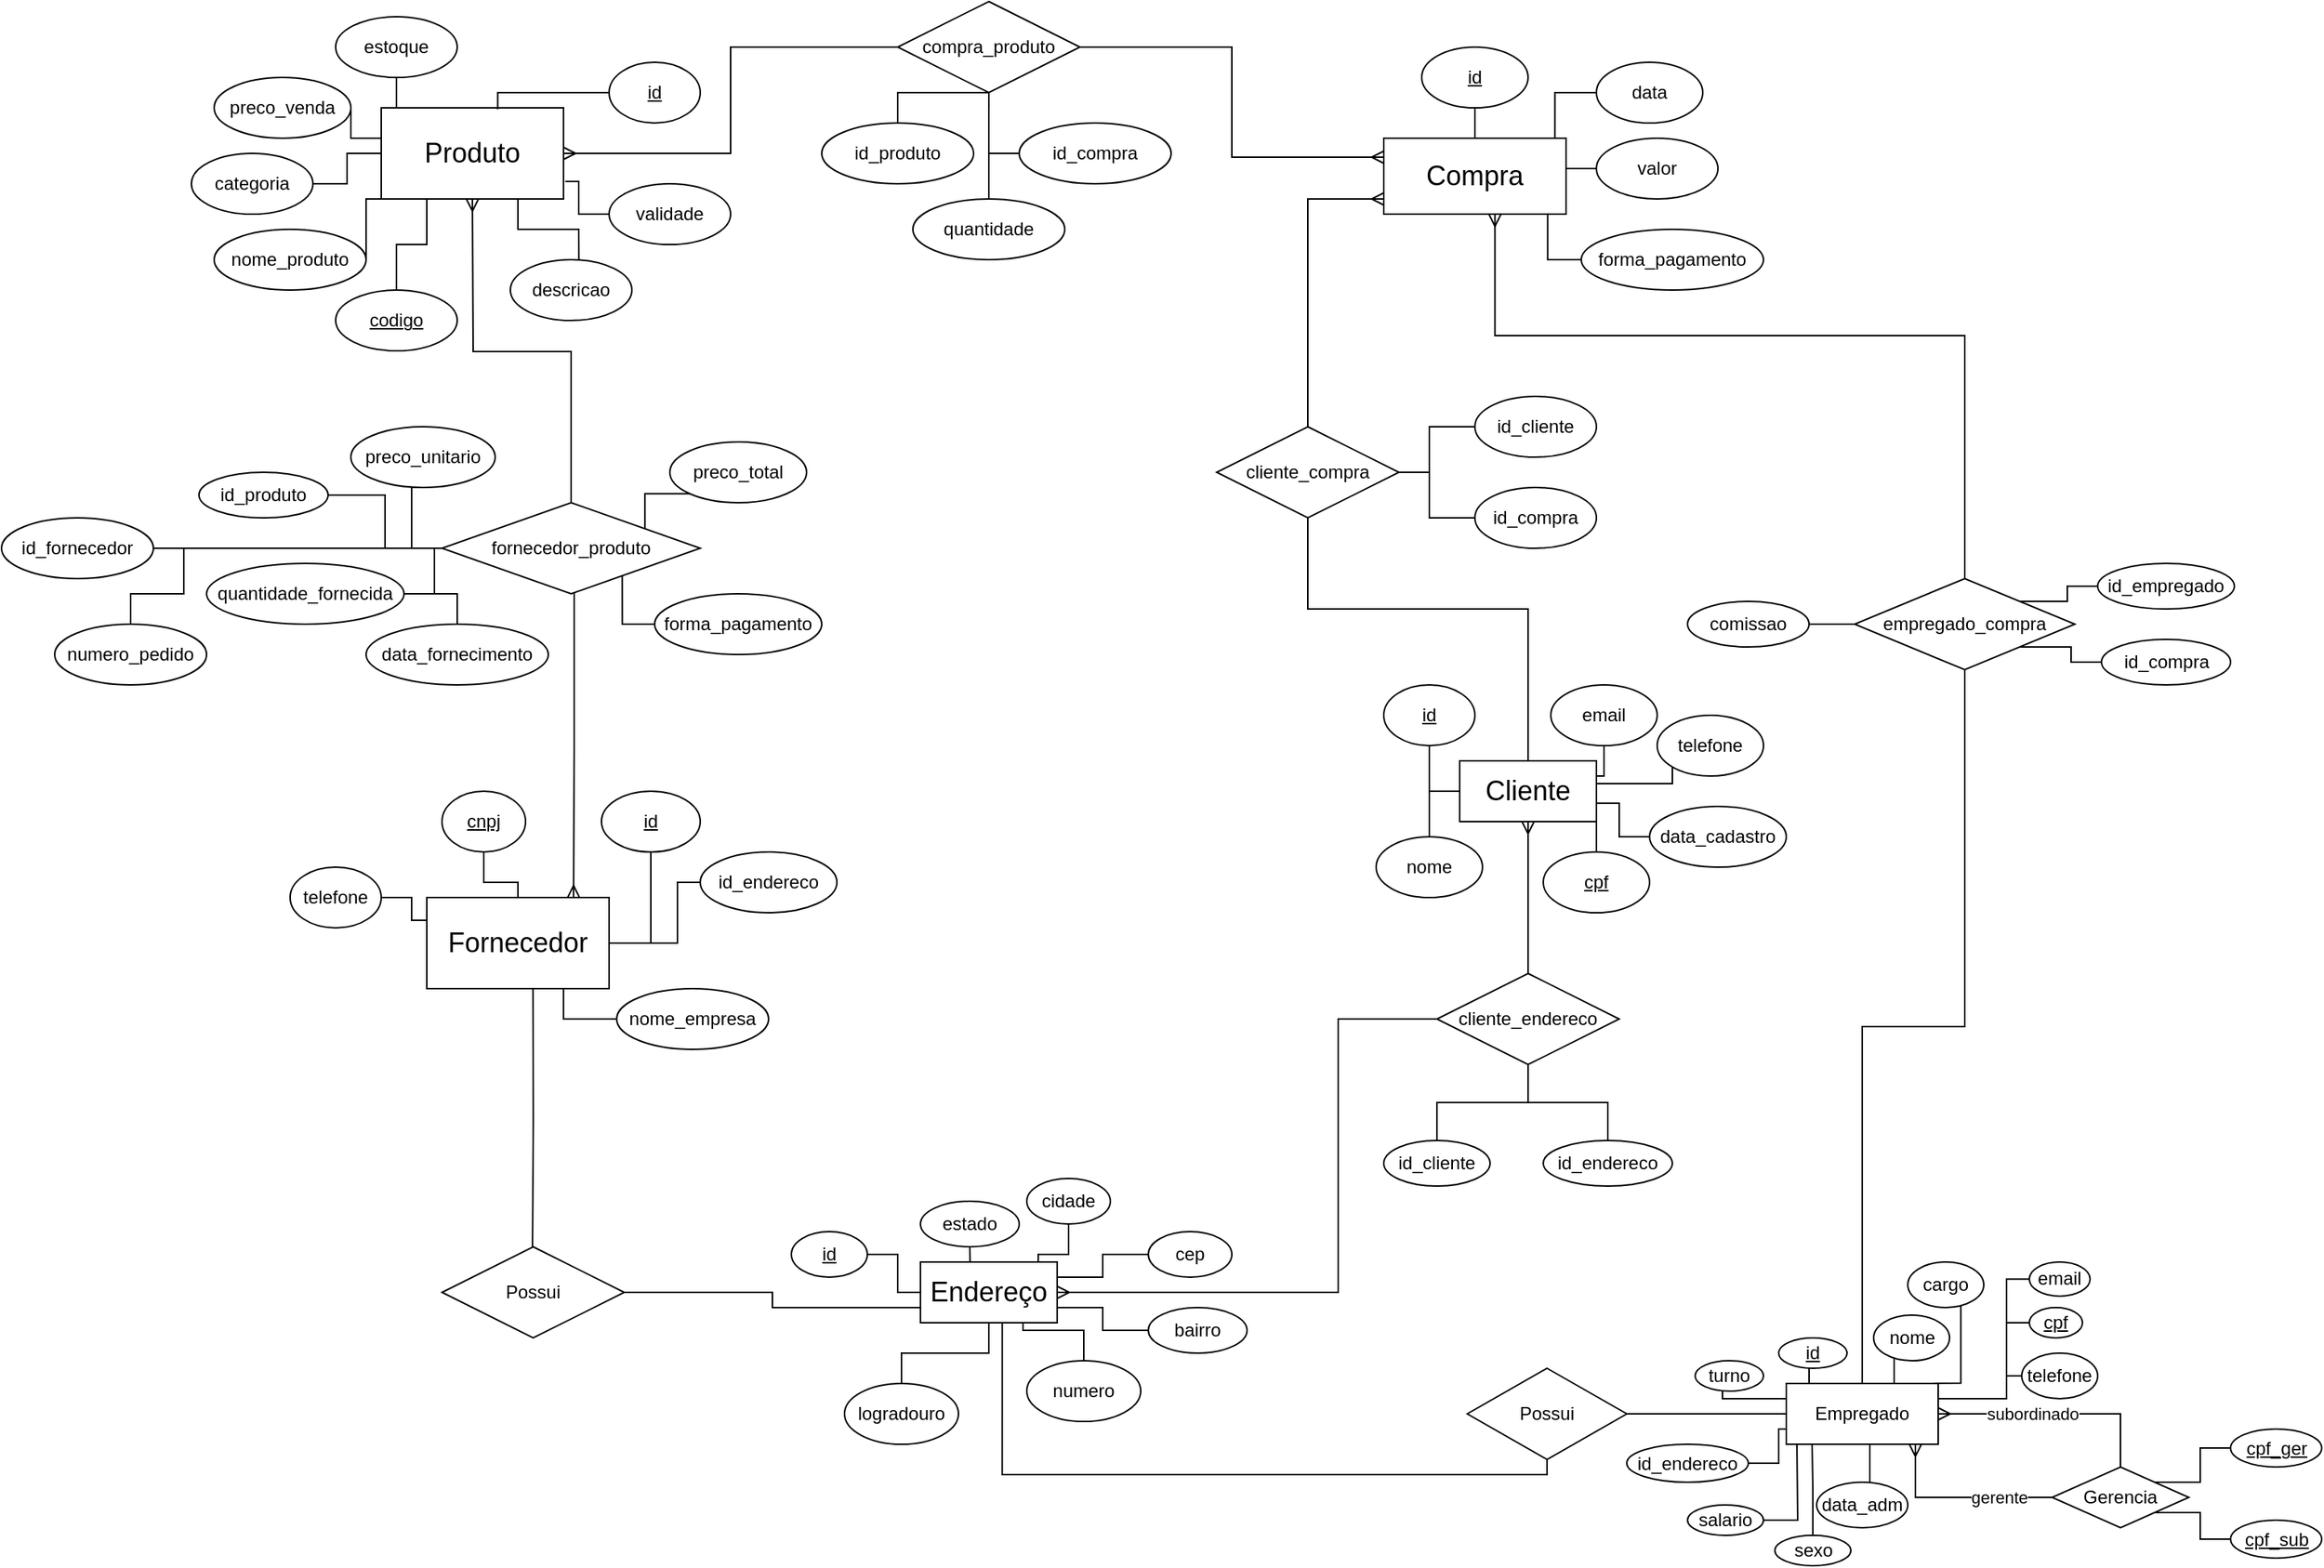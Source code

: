 <mxfile version="21.7.5" type="device">
  <diagram id="R2lEEEUBdFMjLlhIrx00" name="Page-1">
    <mxGraphModel dx="2609" dy="2523" grid="1" gridSize="10" guides="1" tooltips="1" connect="1" arrows="1" fold="1" page="1" pageScale="1" pageWidth="1100" pageHeight="1700" background="none" math="0" shadow="0" extFonts="Permanent Marker^https://fonts.googleapis.com/css?family=Permanent+Marker">
      <root>
        <mxCell id="0" />
        <mxCell id="1" parent="0" />
        <mxCell id="u0Waulj6cbrL7kYw__7z-2" value="&lt;font style=&quot;font-size: 18px;&quot;&gt;Produto&lt;/font&gt;" style="rounded=0;whiteSpace=wrap;html=1;" parent="1" vertex="1">
          <mxGeometry x="-450" y="-1000" width="120" height="60" as="geometry" />
        </mxCell>
        <mxCell id="M-Kk_DBBXMK0dHsBA82f-29" style="edgeStyle=orthogonalEdgeStyle;rounded=0;orthogonalLoop=1;jettySize=auto;html=1;entryX=0.083;entryY=1;entryDx=0;entryDy=0;entryPerimeter=0;endArrow=none;endFill=0;" parent="1" source="u0Waulj6cbrL7kYw__7z-3" target="u0Waulj6cbrL7kYw__7z-2" edge="1">
          <mxGeometry relative="1" as="geometry">
            <Array as="points">
              <mxPoint x="-460" y="-940" />
            </Array>
          </mxGeometry>
        </mxCell>
        <mxCell id="u0Waulj6cbrL7kYw__7z-3" value="&lt;span style=&quot;font-weight: normal;&quot;&gt;nome_produto&lt;/span&gt;" style="ellipse;whiteSpace=wrap;html=1;fontStyle=1" parent="1" vertex="1">
          <mxGeometry x="-560" y="-920" width="100" height="40" as="geometry" />
        </mxCell>
        <mxCell id="M-Kk_DBBXMK0dHsBA82f-142" style="edgeStyle=orthogonalEdgeStyle;rounded=0;orthogonalLoop=1;jettySize=auto;html=1;entryX=0.25;entryY=1;entryDx=0;entryDy=0;endArrow=none;endFill=0;" parent="1" source="u0Waulj6cbrL7kYw__7z-4" target="u0Waulj6cbrL7kYw__7z-2" edge="1">
          <mxGeometry relative="1" as="geometry" />
        </mxCell>
        <mxCell id="u0Waulj6cbrL7kYw__7z-4" value="&lt;u&gt;codigo&lt;/u&gt;" style="ellipse;whiteSpace=wrap;html=1;" parent="1" vertex="1">
          <mxGeometry x="-480" y="-880" width="80" height="40" as="geometry" />
        </mxCell>
        <mxCell id="u0Waulj6cbrL7kYw__7z-5" value="descricao" style="ellipse;whiteSpace=wrap;html=1;" parent="1" vertex="1">
          <mxGeometry x="-365" y="-900" width="80" height="40" as="geometry" />
        </mxCell>
        <mxCell id="M-Kk_DBBXMK0dHsBA82f-87" value="" style="edgeStyle=orthogonalEdgeStyle;rounded=0;orthogonalLoop=1;jettySize=auto;html=1;endArrow=none;endFill=0;" parent="1" source="u0Waulj6cbrL7kYw__7z-6" target="u0Waulj6cbrL7kYw__7z-2" edge="1">
          <mxGeometry relative="1" as="geometry" />
        </mxCell>
        <mxCell id="u0Waulj6cbrL7kYw__7z-6" value="&lt;span style=&quot;font-weight: normal;&quot;&gt;categoria&lt;/span&gt;" style="ellipse;whiteSpace=wrap;html=1;fontStyle=1" parent="1" vertex="1">
          <mxGeometry x="-575" y="-970" width="80" height="40" as="geometry" />
        </mxCell>
        <mxCell id="u0Waulj6cbrL7kYw__7z-7" value="&lt;span style=&quot;font-weight: normal;&quot;&gt;preco_venda&lt;/span&gt;" style="ellipse;whiteSpace=wrap;html=1;fontStyle=1" parent="1" vertex="1">
          <mxGeometry x="-560" y="-1020" width="90" height="40" as="geometry" />
        </mxCell>
        <mxCell id="M-Kk_DBBXMK0dHsBA82f-26" style="edgeStyle=orthogonalEdgeStyle;rounded=0;orthogonalLoop=1;jettySize=auto;html=1;entryX=0.25;entryY=0;entryDx=0;entryDy=0;endArrow=none;endFill=0;" parent="1" source="u0Waulj6cbrL7kYw__7z-8" target="u0Waulj6cbrL7kYw__7z-2" edge="1">
          <mxGeometry relative="1" as="geometry" />
        </mxCell>
        <mxCell id="u0Waulj6cbrL7kYw__7z-8" value="&lt;span style=&quot;font-weight: normal;&quot;&gt;estoque&lt;/span&gt;" style="ellipse;whiteSpace=wrap;html=1;fontStyle=1" parent="1" vertex="1">
          <mxGeometry x="-480" y="-1060" width="80" height="40" as="geometry" />
        </mxCell>
        <mxCell id="u0Waulj6cbrL7kYw__7z-9" value="" style="endArrow=none;html=1;rounded=0;entryX=0.75;entryY=1;entryDx=0;entryDy=0;exitX=0.564;exitY=0.001;exitDx=0;exitDy=0;exitPerimeter=0;" parent="1" target="u0Waulj6cbrL7kYw__7z-2" edge="1" source="u0Waulj6cbrL7kYw__7z-5">
          <mxGeometry width="50" height="50" relative="1" as="geometry">
            <mxPoint x="-320" y="-910" as="sourcePoint" />
            <mxPoint x="-270" y="-960" as="targetPoint" />
            <Array as="points">
              <mxPoint x="-320" y="-920" />
              <mxPoint x="-360" y="-920" />
            </Array>
          </mxGeometry>
        </mxCell>
        <mxCell id="u0Waulj6cbrL7kYw__7z-13" value="" style="endArrow=none;html=1;rounded=0;exitX=1;exitY=0.5;exitDx=0;exitDy=0;" parent="1" source="u0Waulj6cbrL7kYw__7z-7" edge="1">
          <mxGeometry width="50" height="50" relative="1" as="geometry">
            <mxPoint x="-460" y="-960" as="sourcePoint" />
            <mxPoint x="-450" y="-980" as="targetPoint" />
            <Array as="points">
              <mxPoint x="-470" y="-980" />
            </Array>
          </mxGeometry>
        </mxCell>
        <mxCell id="u0Waulj6cbrL7kYw__7z-16" value="&lt;font style=&quot;font-size: 18px;&quot;&gt;Cliente&lt;br&gt;&lt;/font&gt;" style="rounded=0;whiteSpace=wrap;html=1;" parent="1" vertex="1">
          <mxGeometry x="260" y="-570" width="90" height="40" as="geometry" />
        </mxCell>
        <mxCell id="qwGrxkF3Ybjj59Ug6xA2-4" style="edgeStyle=orthogonalEdgeStyle;rounded=0;orthogonalLoop=1;jettySize=auto;html=1;entryX=0;entryY=0.5;entryDx=0;entryDy=0;endArrow=none;endFill=0;" parent="1" source="u0Waulj6cbrL7kYw__7z-17" target="u0Waulj6cbrL7kYw__7z-16" edge="1">
          <mxGeometry relative="1" as="geometry" />
        </mxCell>
        <mxCell id="u0Waulj6cbrL7kYw__7z-17" value="&lt;span style=&quot;font-weight: normal;&quot;&gt;nome&lt;/span&gt;" style="ellipse;whiteSpace=wrap;html=1;fontStyle=1" parent="1" vertex="1">
          <mxGeometry x="205" y="-520" width="70" height="40" as="geometry" />
        </mxCell>
        <mxCell id="M-Kk_DBBXMK0dHsBA82f-85" style="edgeStyle=orthogonalEdgeStyle;rounded=0;orthogonalLoop=1;jettySize=auto;html=1;entryX=0.911;entryY=0.998;entryDx=0;entryDy=0;entryPerimeter=0;endArrow=none;endFill=0;" parent="1" source="u0Waulj6cbrL7kYw__7z-18" target="u0Waulj6cbrL7kYw__7z-16" edge="1">
          <mxGeometry relative="1" as="geometry" />
        </mxCell>
        <mxCell id="u0Waulj6cbrL7kYw__7z-18" value="&lt;u&gt;cpf&lt;/u&gt;" style="ellipse;whiteSpace=wrap;html=1;" parent="1" vertex="1">
          <mxGeometry x="315" y="-510" width="70" height="40" as="geometry" />
        </mxCell>
        <mxCell id="M-Kk_DBBXMK0dHsBA82f-94" style="edgeStyle=orthogonalEdgeStyle;rounded=0;orthogonalLoop=1;jettySize=auto;html=1;endArrow=none;endFill=0;" parent="1" source="u0Waulj6cbrL7kYw__7z-20" edge="1">
          <mxGeometry relative="1" as="geometry">
            <Array as="points">
              <mxPoint x="400" y="-555" />
              <mxPoint x="350" y="-555" />
            </Array>
            <mxPoint x="350" y="-550" as="targetPoint" />
          </mxGeometry>
        </mxCell>
        <mxCell id="u0Waulj6cbrL7kYw__7z-20" value="&lt;span style=&quot;font-weight: normal;&quot;&gt;telefone&lt;/span&gt;" style="ellipse;whiteSpace=wrap;html=1;fontStyle=1" parent="1" vertex="1">
          <mxGeometry x="390" y="-600" width="70" height="40" as="geometry" />
        </mxCell>
        <mxCell id="M-Kk_DBBXMK0dHsBA82f-93" style="edgeStyle=orthogonalEdgeStyle;rounded=0;orthogonalLoop=1;jettySize=auto;html=1;entryX=1;entryY=0.25;entryDx=0;entryDy=0;endArrow=none;endFill=0;" parent="1" source="u0Waulj6cbrL7kYw__7z-21" target="u0Waulj6cbrL7kYw__7z-16" edge="1">
          <mxGeometry relative="1" as="geometry" />
        </mxCell>
        <mxCell id="u0Waulj6cbrL7kYw__7z-21" value="&lt;span style=&quot;font-weight: normal;&quot;&gt;email&lt;/span&gt;" style="ellipse;whiteSpace=wrap;html=1;fontStyle=1" parent="1" vertex="1">
          <mxGeometry x="320" y="-620" width="70" height="40" as="geometry" />
        </mxCell>
        <mxCell id="u0Waulj6cbrL7kYw__7z-29" value="&lt;font style=&quot;font-size: 18px;&quot;&gt;Fornecedor&lt;/font&gt;" style="rounded=0;whiteSpace=wrap;html=1;" parent="1" vertex="1">
          <mxGeometry x="-420" y="-480" width="120" height="60" as="geometry" />
        </mxCell>
        <mxCell id="M-Kk_DBBXMK0dHsBA82f-38" style="edgeStyle=orthogonalEdgeStyle;rounded=0;orthogonalLoop=1;jettySize=auto;html=1;entryX=0.75;entryY=1;entryDx=0;entryDy=0;endArrow=none;endFill=0;" parent="1" source="u0Waulj6cbrL7kYw__7z-32" target="u0Waulj6cbrL7kYw__7z-29" edge="1">
          <mxGeometry relative="1" as="geometry" />
        </mxCell>
        <mxCell id="u0Waulj6cbrL7kYw__7z-32" value="nome_empresa" style="ellipse;whiteSpace=wrap;html=1;" parent="1" vertex="1">
          <mxGeometry x="-295" y="-420" width="100" height="40" as="geometry" />
        </mxCell>
        <mxCell id="qwGrxkF3Ybjj59Ug6xA2-14" style="edgeStyle=orthogonalEdgeStyle;rounded=0;orthogonalLoop=1;jettySize=auto;html=1;entryX=0;entryY=0.25;entryDx=0;entryDy=0;endArrow=none;endFill=0;" parent="1" source="u0Waulj6cbrL7kYw__7z-33" target="u0Waulj6cbrL7kYw__7z-29" edge="1">
          <mxGeometry relative="1" as="geometry" />
        </mxCell>
        <mxCell id="u0Waulj6cbrL7kYw__7z-33" value="&lt;span style=&quot;font-weight: 400;&quot;&gt;telefone&lt;/span&gt;" style="ellipse;whiteSpace=wrap;html=1;fontStyle=1" parent="1" vertex="1">
          <mxGeometry x="-510" y="-500" width="60" height="40" as="geometry" />
        </mxCell>
        <mxCell id="M-Kk_DBBXMK0dHsBA82f-30" style="edgeStyle=orthogonalEdgeStyle;rounded=0;orthogonalLoop=1;jettySize=auto;html=1;entryX=0.5;entryY=0;entryDx=0;entryDy=0;endArrow=none;endFill=0;" parent="1" source="u0Waulj6cbrL7kYw__7z-35" target="u0Waulj6cbrL7kYw__7z-29" edge="1">
          <mxGeometry relative="1" as="geometry" />
        </mxCell>
        <mxCell id="u0Waulj6cbrL7kYw__7z-35" value="&lt;span style=&quot;font-weight: normal;&quot;&gt;&lt;u&gt;cnpj&lt;/u&gt;&lt;br&gt;&lt;/span&gt;" style="ellipse;whiteSpace=wrap;html=1;fontStyle=1" parent="1" vertex="1">
          <mxGeometry x="-410" y="-550" width="55" height="40" as="geometry" />
        </mxCell>
        <mxCell id="M-Kk_DBBXMK0dHsBA82f-1" value="&lt;font style=&quot;font-size: 18px;&quot;&gt;Compra&lt;/font&gt;" style="rounded=0;whiteSpace=wrap;html=1;" parent="1" vertex="1">
          <mxGeometry x="210" y="-980" width="120" height="50" as="geometry" />
        </mxCell>
        <mxCell id="M-Kk_DBBXMK0dHsBA82f-48" style="edgeStyle=orthogonalEdgeStyle;rounded=0;orthogonalLoop=1;jettySize=auto;html=1;entryX=0.899;entryY=1;entryDx=0;entryDy=0;entryPerimeter=0;endArrow=none;endFill=0;" parent="1" source="M-Kk_DBBXMK0dHsBA82f-4" target="M-Kk_DBBXMK0dHsBA82f-1" edge="1">
          <mxGeometry relative="1" as="geometry" />
        </mxCell>
        <mxCell id="M-Kk_DBBXMK0dHsBA82f-4" value="forma_pagamento" style="ellipse;whiteSpace=wrap;html=1;" parent="1" vertex="1">
          <mxGeometry x="340" y="-920" width="120" height="40" as="geometry" />
        </mxCell>
        <mxCell id="M-Kk_DBBXMK0dHsBA82f-49" style="edgeStyle=orthogonalEdgeStyle;rounded=0;orthogonalLoop=1;jettySize=auto;html=1;entryX=1;entryY=0.5;entryDx=0;entryDy=0;endArrow=none;endFill=0;" parent="1" source="M-Kk_DBBXMK0dHsBA82f-5" target="M-Kk_DBBXMK0dHsBA82f-1" edge="1">
          <mxGeometry relative="1" as="geometry" />
        </mxCell>
        <mxCell id="M-Kk_DBBXMK0dHsBA82f-5" value="&lt;span style=&quot;font-weight: normal;&quot;&gt;valor&lt;/span&gt;" style="ellipse;whiteSpace=wrap;html=1;fontStyle=1" parent="1" vertex="1">
          <mxGeometry x="350" y="-980" width="80" height="40" as="geometry" />
        </mxCell>
        <mxCell id="M-Kk_DBBXMK0dHsBA82f-51" style="edgeStyle=orthogonalEdgeStyle;rounded=0;orthogonalLoop=1;jettySize=auto;html=1;entryX=0.939;entryY=-0.004;entryDx=0;entryDy=0;entryPerimeter=0;endArrow=none;endFill=0;" parent="1" source="M-Kk_DBBXMK0dHsBA82f-6" target="M-Kk_DBBXMK0dHsBA82f-1" edge="1">
          <mxGeometry relative="1" as="geometry" />
        </mxCell>
        <mxCell id="M-Kk_DBBXMK0dHsBA82f-6" value="&lt;span style=&quot;font-weight: normal;&quot;&gt;data&lt;/span&gt;" style="ellipse;whiteSpace=wrap;html=1;fontStyle=1" parent="1" vertex="1">
          <mxGeometry x="350" y="-1030" width="70" height="40" as="geometry" />
        </mxCell>
        <mxCell id="qwGrxkF3Ybjj59Ug6xA2-3" style="edgeStyle=orthogonalEdgeStyle;rounded=0;orthogonalLoop=1;jettySize=auto;html=1;entryX=0;entryY=0.5;entryDx=0;entryDy=0;endArrow=none;endFill=0;" parent="1" source="M-Kk_DBBXMK0dHsBA82f-12" target="u0Waulj6cbrL7kYw__7z-16" edge="1">
          <mxGeometry relative="1" as="geometry" />
        </mxCell>
        <mxCell id="M-Kk_DBBXMK0dHsBA82f-12" value="&lt;span style=&quot;font-weight: normal;&quot;&gt;&lt;u&gt;id&lt;/u&gt;&lt;/span&gt;" style="ellipse;whiteSpace=wrap;html=1;fontStyle=1" parent="1" vertex="1">
          <mxGeometry x="210" y="-620" width="60" height="40" as="geometry" />
        </mxCell>
        <mxCell id="M-Kk_DBBXMK0dHsBA82f-28" style="edgeStyle=orthogonalEdgeStyle;rounded=0;orthogonalLoop=1;jettySize=auto;html=1;entryX=0.639;entryY=0.017;entryDx=0;entryDy=0;entryPerimeter=0;endArrow=none;endFill=0;" parent="1" source="M-Kk_DBBXMK0dHsBA82f-15" target="u0Waulj6cbrL7kYw__7z-2" edge="1">
          <mxGeometry relative="1" as="geometry">
            <Array as="points">
              <mxPoint x="-335" y="-1010" />
              <mxPoint x="-373" y="-1010" />
            </Array>
          </mxGeometry>
        </mxCell>
        <mxCell id="M-Kk_DBBXMK0dHsBA82f-15" value="&lt;span style=&quot;font-weight: normal;&quot;&gt;&lt;u&gt;id&lt;/u&gt;&lt;/span&gt;" style="ellipse;whiteSpace=wrap;html=1;fontStyle=1" parent="1" vertex="1">
          <mxGeometry x="-300" y="-1030" width="60" height="40" as="geometry" />
        </mxCell>
        <mxCell id="M-Kk_DBBXMK0dHsBA82f-19" value="&lt;span style=&quot;font-weight: 400;&quot;&gt;&lt;u&gt;id&lt;/u&gt;&lt;/span&gt;" style="ellipse;whiteSpace=wrap;html=1;fontStyle=1" parent="1" vertex="1">
          <mxGeometry x="235" y="-1040" width="70" height="40" as="geometry" />
        </mxCell>
        <mxCell id="M-Kk_DBBXMK0dHsBA82f-41" style="edgeStyle=orthogonalEdgeStyle;rounded=0;orthogonalLoop=1;jettySize=auto;html=1;endArrow=ERmany;endFill=0;" parent="1" source="M-Kk_DBBXMK0dHsBA82f-22" edge="1">
          <mxGeometry relative="1" as="geometry">
            <mxPoint x="210" y="-940" as="targetPoint" />
            <Array as="points">
              <mxPoint x="160" y="-940" />
              <mxPoint x="210" y="-940" />
            </Array>
          </mxGeometry>
        </mxCell>
        <mxCell id="qwGrxkF3Ybjj59Ug6xA2-5" style="edgeStyle=orthogonalEdgeStyle;rounded=0;orthogonalLoop=1;jettySize=auto;html=1;entryX=0.5;entryY=0;entryDx=0;entryDy=0;endArrow=none;endFill=0;" parent="1" source="M-Kk_DBBXMK0dHsBA82f-22" target="u0Waulj6cbrL7kYw__7z-16" edge="1">
          <mxGeometry relative="1" as="geometry">
            <Array as="points">
              <mxPoint x="160" y="-670" />
              <mxPoint x="305" y="-670" />
            </Array>
          </mxGeometry>
        </mxCell>
        <mxCell id="M-Kk_DBBXMK0dHsBA82f-22" value="cliente_compra" style="shape=rhombus;perimeter=rhombusPerimeter;whiteSpace=wrap;html=1;align=center;" parent="1" vertex="1">
          <mxGeometry x="100" y="-790" width="120" height="60" as="geometry" />
        </mxCell>
        <mxCell id="M-Kk_DBBXMK0dHsBA82f-40" style="edgeStyle=orthogonalEdgeStyle;rounded=0;orthogonalLoop=1;jettySize=auto;html=1;entryX=1;entryY=0.5;entryDx=0;entryDy=0;endArrow=none;endFill=0;" parent="1" source="M-Kk_DBBXMK0dHsBA82f-39" target="u0Waulj6cbrL7kYw__7z-29" edge="1">
          <mxGeometry relative="1" as="geometry" />
        </mxCell>
        <mxCell id="M-Kk_DBBXMK0dHsBA82f-39" value="id" style="ellipse;whiteSpace=wrap;html=1;align=center;fontStyle=4;" parent="1" vertex="1">
          <mxGeometry x="-305" y="-550" width="65" height="40" as="geometry" />
        </mxCell>
        <mxCell id="M-Kk_DBBXMK0dHsBA82f-46" style="edgeStyle=orthogonalEdgeStyle;rounded=0;orthogonalLoop=1;jettySize=auto;html=1;exitX=0;exitY=0.5;exitDx=0;exitDy=0;entryX=1;entryY=0.5;entryDx=0;entryDy=0;endArrow=none;endFill=0;" parent="1" source="M-Kk_DBBXMK0dHsBA82f-44" target="M-Kk_DBBXMK0dHsBA82f-22" edge="1">
          <mxGeometry relative="1" as="geometry">
            <Array as="points">
              <mxPoint x="240" y="-790" />
              <mxPoint x="240" y="-760" />
            </Array>
          </mxGeometry>
        </mxCell>
        <mxCell id="M-Kk_DBBXMK0dHsBA82f-44" value="id_cliente" style="ellipse;whiteSpace=wrap;html=1;align=center;" parent="1" vertex="1">
          <mxGeometry x="270" y="-810" width="80" height="40" as="geometry" />
        </mxCell>
        <mxCell id="M-Kk_DBBXMK0dHsBA82f-47" style="edgeStyle=orthogonalEdgeStyle;rounded=0;orthogonalLoop=1;jettySize=auto;html=1;endArrow=none;endFill=0;" parent="1" source="M-Kk_DBBXMK0dHsBA82f-45" edge="1">
          <mxGeometry relative="1" as="geometry">
            <mxPoint x="220" y="-760" as="targetPoint" />
            <Array as="points">
              <mxPoint x="240" y="-730" />
              <mxPoint x="240" y="-760" />
            </Array>
          </mxGeometry>
        </mxCell>
        <mxCell id="M-Kk_DBBXMK0dHsBA82f-45" value="id_compra" style="ellipse;whiteSpace=wrap;html=1;align=center;" parent="1" vertex="1">
          <mxGeometry x="270" y="-750" width="80" height="40" as="geometry" />
        </mxCell>
        <mxCell id="M-Kk_DBBXMK0dHsBA82f-53" value="" style="endArrow=none;html=1;rounded=0;exitX=0.5;exitY=1;exitDx=0;exitDy=0;entryX=0.5;entryY=0;entryDx=0;entryDy=0;" parent="1" source="M-Kk_DBBXMK0dHsBA82f-19" target="M-Kk_DBBXMK0dHsBA82f-1" edge="1">
          <mxGeometry relative="1" as="geometry">
            <mxPoint x="130" y="-980" as="sourcePoint" />
            <mxPoint x="290" y="-980" as="targetPoint" />
          </mxGeometry>
        </mxCell>
        <mxCell id="M-Kk_DBBXMK0dHsBA82f-59" style="edgeStyle=orthogonalEdgeStyle;rounded=0;orthogonalLoop=1;jettySize=auto;html=1;entryX=1;entryY=0.5;entryDx=0;entryDy=0;endArrow=ERmany;endFill=0;exitX=0;exitY=0.5;exitDx=0;exitDy=0;" parent="1" source="M-Kk_DBBXMK0dHsBA82f-128" target="u0Waulj6cbrL7kYw__7z-2" edge="1">
          <mxGeometry relative="1" as="geometry">
            <mxPoint x="-109.943" y="-1029.971" as="sourcePoint" />
          </mxGeometry>
        </mxCell>
        <mxCell id="M-Kk_DBBXMK0dHsBA82f-60" style="edgeStyle=orthogonalEdgeStyle;rounded=0;orthogonalLoop=1;jettySize=auto;html=1;entryX=0;entryY=0.25;entryDx=0;entryDy=0;endArrow=ERmany;endFill=0;exitX=1;exitY=0.5;exitDx=0;exitDy=0;" parent="1" source="M-Kk_DBBXMK0dHsBA82f-128" target="M-Kk_DBBXMK0dHsBA82f-1" edge="1">
          <mxGeometry relative="1" as="geometry">
            <mxPoint x="9.943" y="-1029.971" as="sourcePoint" />
          </mxGeometry>
        </mxCell>
        <mxCell id="M-Kk_DBBXMK0dHsBA82f-69" value="" style="edgeStyle=orthogonalEdgeStyle;rounded=0;orthogonalLoop=1;jettySize=auto;html=1;endArrow=none;endFill=0;" parent="1" source="M-Kk_DBBXMK0dHsBA82f-63" edge="1">
          <mxGeometry relative="1" as="geometry">
            <mxPoint x="-49.957" y="-1000.022" as="targetPoint" />
          </mxGeometry>
        </mxCell>
        <mxCell id="M-Kk_DBBXMK0dHsBA82f-63" value="id_compra" style="ellipse;whiteSpace=wrap;html=1;align=center;" parent="1" vertex="1">
          <mxGeometry x="-30" y="-990" width="100" height="40" as="geometry" />
        </mxCell>
        <mxCell id="M-Kk_DBBXMK0dHsBA82f-68" style="edgeStyle=orthogonalEdgeStyle;rounded=0;orthogonalLoop=1;jettySize=auto;html=1;entryX=0.5;entryY=1;entryDx=0;entryDy=0;endArrow=none;endFill=0;" parent="1" source="M-Kk_DBBXMK0dHsBA82f-64" target="M-Kk_DBBXMK0dHsBA82f-128" edge="1">
          <mxGeometry relative="1" as="geometry">
            <mxPoint x="-50" y="-1000" as="targetPoint" />
          </mxGeometry>
        </mxCell>
        <mxCell id="M-Kk_DBBXMK0dHsBA82f-64" value="id_produto" style="ellipse;whiteSpace=wrap;html=1;align=center;" parent="1" vertex="1">
          <mxGeometry x="-160" y="-990" width="100" height="40" as="geometry" />
        </mxCell>
        <mxCell id="M-Kk_DBBXMK0dHsBA82f-72" style="edgeStyle=orthogonalEdgeStyle;rounded=0;orthogonalLoop=1;jettySize=auto;html=1;endArrow=none;endFill=0;" parent="1" source="M-Kk_DBBXMK0dHsBA82f-71" edge="1">
          <mxGeometry relative="1" as="geometry">
            <mxPoint x="-50" y="-970" as="targetPoint" />
          </mxGeometry>
        </mxCell>
        <mxCell id="M-Kk_DBBXMK0dHsBA82f-71" value="quantidade" style="ellipse;whiteSpace=wrap;html=1;align=center;" parent="1" vertex="1">
          <mxGeometry x="-100" y="-940" width="100" height="40" as="geometry" />
        </mxCell>
        <mxCell id="M-Kk_DBBXMK0dHsBA82f-88" value="&lt;font style=&quot;font-size: 18px;&quot;&gt;Endereço&lt;/font&gt;" style="whiteSpace=wrap;html=1;align=center;" parent="1" vertex="1">
          <mxGeometry x="-95" y="-240" width="90" height="40" as="geometry" />
        </mxCell>
        <mxCell id="M-Kk_DBBXMK0dHsBA82f-103" value="" style="edgeStyle=orthogonalEdgeStyle;rounded=0;orthogonalLoop=1;jettySize=auto;html=1;endArrow=none;endFill=0;" parent="1" source="M-Kk_DBBXMK0dHsBA82f-95" target="M-Kk_DBBXMK0dHsBA82f-88" edge="1">
          <mxGeometry relative="1" as="geometry" />
        </mxCell>
        <mxCell id="M-Kk_DBBXMK0dHsBA82f-95" value="logradouro" style="ellipse;whiteSpace=wrap;html=1;align=center;" parent="1" vertex="1">
          <mxGeometry x="-145" y="-160" width="75" height="40" as="geometry" />
        </mxCell>
        <mxCell id="M-Kk_DBBXMK0dHsBA82f-107" style="edgeStyle=orthogonalEdgeStyle;rounded=0;orthogonalLoop=1;jettySize=auto;html=1;entryX=1;entryY=0.25;entryDx=0;entryDy=0;endArrow=none;endFill=0;" parent="1" source="M-Kk_DBBXMK0dHsBA82f-96" target="M-Kk_DBBXMK0dHsBA82f-88" edge="1">
          <mxGeometry relative="1" as="geometry" />
        </mxCell>
        <mxCell id="M-Kk_DBBXMK0dHsBA82f-96" value="cep" style="ellipse;whiteSpace=wrap;html=1;align=center;" parent="1" vertex="1">
          <mxGeometry x="55" y="-260" width="55" height="30" as="geometry" />
        </mxCell>
        <mxCell id="M-Kk_DBBXMK0dHsBA82f-105" style="edgeStyle=orthogonalEdgeStyle;rounded=0;orthogonalLoop=1;jettySize=auto;html=1;entryX=0.75;entryY=1;entryDx=0;entryDy=0;endArrow=none;endFill=0;" parent="1" source="M-Kk_DBBXMK0dHsBA82f-97" target="M-Kk_DBBXMK0dHsBA82f-88" edge="1">
          <mxGeometry relative="1" as="geometry" />
        </mxCell>
        <mxCell id="M-Kk_DBBXMK0dHsBA82f-97" value="numero" style="ellipse;whiteSpace=wrap;html=1;align=center;" parent="1" vertex="1">
          <mxGeometry x="-25" y="-175" width="75" height="40" as="geometry" />
        </mxCell>
        <mxCell id="M-Kk_DBBXMK0dHsBA82f-109" style="edgeStyle=orthogonalEdgeStyle;rounded=0;orthogonalLoop=1;jettySize=auto;html=1;entryX=0.861;entryY=-0.01;entryDx=0;entryDy=0;entryPerimeter=0;endArrow=none;endFill=0;" parent="1" source="M-Kk_DBBXMK0dHsBA82f-98" target="M-Kk_DBBXMK0dHsBA82f-88" edge="1">
          <mxGeometry relative="1" as="geometry" />
        </mxCell>
        <mxCell id="M-Kk_DBBXMK0dHsBA82f-98" value="cidade" style="ellipse;whiteSpace=wrap;html=1;align=center;" parent="1" vertex="1">
          <mxGeometry x="-25" y="-295" width="55" height="30" as="geometry" />
        </mxCell>
        <mxCell id="8C2TagBLg3-fr1Pcjw0w-11" style="edgeStyle=orthogonalEdgeStyle;rounded=0;orthogonalLoop=1;jettySize=auto;html=1;exitX=0.5;exitY=1;exitDx=0;exitDy=0;entryX=0.363;entryY=0;entryDx=0;entryDy=0;entryPerimeter=0;endArrow=none;endFill=0;" edge="1" parent="1" source="M-Kk_DBBXMK0dHsBA82f-99" target="M-Kk_DBBXMK0dHsBA82f-88">
          <mxGeometry relative="1" as="geometry" />
        </mxCell>
        <mxCell id="M-Kk_DBBXMK0dHsBA82f-99" value="estado" style="ellipse;whiteSpace=wrap;html=1;align=center;" parent="1" vertex="1">
          <mxGeometry x="-95" y="-280" width="65" height="30" as="geometry" />
        </mxCell>
        <mxCell id="M-Kk_DBBXMK0dHsBA82f-106" style="edgeStyle=orthogonalEdgeStyle;rounded=0;orthogonalLoop=1;jettySize=auto;html=1;entryX=1;entryY=0.75;entryDx=0;entryDy=0;endArrow=none;endFill=0;" parent="1" source="M-Kk_DBBXMK0dHsBA82f-100" target="M-Kk_DBBXMK0dHsBA82f-88" edge="1">
          <mxGeometry relative="1" as="geometry" />
        </mxCell>
        <mxCell id="M-Kk_DBBXMK0dHsBA82f-100" value="bairro" style="ellipse;whiteSpace=wrap;html=1;align=center;" parent="1" vertex="1">
          <mxGeometry x="55" y="-210" width="65" height="30" as="geometry" />
        </mxCell>
        <mxCell id="M-Kk_DBBXMK0dHsBA82f-112" value="" style="edgeStyle=orthogonalEdgeStyle;rounded=0;orthogonalLoop=1;jettySize=auto;html=1;endArrow=none;endFill=0;" parent="1" source="M-Kk_DBBXMK0dHsBA82f-111" target="M-Kk_DBBXMK0dHsBA82f-88" edge="1">
          <mxGeometry relative="1" as="geometry" />
        </mxCell>
        <mxCell id="M-Kk_DBBXMK0dHsBA82f-111" value="&lt;u&gt;id&lt;/u&gt;" style="ellipse;whiteSpace=wrap;html=1;align=center;" parent="1" vertex="1">
          <mxGeometry x="-180" y="-260" width="50" height="30" as="geometry" />
        </mxCell>
        <mxCell id="M-Kk_DBBXMK0dHsBA82f-135" value="" style="edgeStyle=orthogonalEdgeStyle;rounded=0;orthogonalLoop=1;jettySize=auto;html=1;endArrow=none;endFill=0;" parent="1" source="M-Kk_DBBXMK0dHsBA82f-118" target="M-Kk_DBBXMK0dHsBA82f-130" edge="1">
          <mxGeometry relative="1" as="geometry" />
        </mxCell>
        <mxCell id="M-Kk_DBBXMK0dHsBA82f-118" value="id_cliente" style="ellipse;whiteSpace=wrap;html=1;align=center;" parent="1" vertex="1">
          <mxGeometry x="210" y="-320" width="70" height="30" as="geometry" />
        </mxCell>
        <mxCell id="M-Kk_DBBXMK0dHsBA82f-136" value="" style="edgeStyle=orthogonalEdgeStyle;rounded=0;orthogonalLoop=1;jettySize=auto;html=1;endArrow=none;endFill=0;" parent="1" source="M-Kk_DBBXMK0dHsBA82f-120" target="M-Kk_DBBXMK0dHsBA82f-130" edge="1">
          <mxGeometry relative="1" as="geometry" />
        </mxCell>
        <mxCell id="M-Kk_DBBXMK0dHsBA82f-120" value="id_endereco" style="ellipse;whiteSpace=wrap;html=1;align=center;" parent="1" vertex="1">
          <mxGeometry x="315" y="-320" width="85" height="30" as="geometry" />
        </mxCell>
        <mxCell id="M-Kk_DBBXMK0dHsBA82f-124" value="" style="edgeStyle=orthogonalEdgeStyle;rounded=0;orthogonalLoop=1;jettySize=auto;html=1;entryX=1.01;entryY=0.808;entryDx=0;entryDy=0;entryPerimeter=0;endArrow=none;endFill=0;" parent="1" source="M-Kk_DBBXMK0dHsBA82f-122" target="u0Waulj6cbrL7kYw__7z-2" edge="1">
          <mxGeometry relative="1" as="geometry" />
        </mxCell>
        <mxCell id="M-Kk_DBBXMK0dHsBA82f-122" value="validade" style="ellipse;whiteSpace=wrap;html=1;" parent="1" vertex="1">
          <mxGeometry x="-300" y="-950" width="80" height="40" as="geometry" />
        </mxCell>
        <mxCell id="M-Kk_DBBXMK0dHsBA82f-128" value="compra_produto" style="shape=rhombus;perimeter=rhombusPerimeter;whiteSpace=wrap;html=1;align=center;" parent="1" vertex="1">
          <mxGeometry x="-110" y="-1070" width="120" height="60" as="geometry" />
        </mxCell>
        <mxCell id="qwGrxkF3Ybjj59Ug6xA2-1" style="edgeStyle=orthogonalEdgeStyle;rounded=0;orthogonalLoop=1;jettySize=auto;html=1;entryX=1;entryY=0.5;entryDx=0;entryDy=0;endArrow=ERmany;endFill=0;" parent="1" source="M-Kk_DBBXMK0dHsBA82f-130" target="M-Kk_DBBXMK0dHsBA82f-88" edge="1">
          <mxGeometry relative="1" as="geometry">
            <Array as="points">
              <mxPoint x="180" y="-400" />
              <mxPoint x="180" y="-220" />
            </Array>
          </mxGeometry>
        </mxCell>
        <mxCell id="qwGrxkF3Ybjj59Ug6xA2-2" style="edgeStyle=orthogonalEdgeStyle;rounded=0;orthogonalLoop=1;jettySize=auto;html=1;entryX=0.5;entryY=1;entryDx=0;entryDy=0;endArrow=ERmany;endFill=0;" parent="1" source="M-Kk_DBBXMK0dHsBA82f-130" target="u0Waulj6cbrL7kYw__7z-16" edge="1">
          <mxGeometry relative="1" as="geometry" />
        </mxCell>
        <mxCell id="M-Kk_DBBXMK0dHsBA82f-130" value="cliente_endereco" style="shape=rhombus;perimeter=rhombusPerimeter;whiteSpace=wrap;html=1;align=center;" parent="1" vertex="1">
          <mxGeometry x="245" y="-430" width="120" height="60" as="geometry" />
        </mxCell>
        <mxCell id="M-Kk_DBBXMK0dHsBA82f-139" style="edgeStyle=orthogonalEdgeStyle;rounded=0;orthogonalLoop=1;jettySize=auto;html=1;endArrow=ERmany;endFill=0;" parent="1" source="M-Kk_DBBXMK0dHsBA82f-137" edge="1">
          <mxGeometry relative="1" as="geometry">
            <mxPoint x="-390" y="-940" as="targetPoint" />
          </mxGeometry>
        </mxCell>
        <mxCell id="M-Kk_DBBXMK0dHsBA82f-143" style="edgeStyle=orthogonalEdgeStyle;rounded=0;orthogonalLoop=1;jettySize=auto;html=1;entryX=0.805;entryY=0.003;entryDx=0;entryDy=0;entryPerimeter=0;endArrow=ERmany;endFill=0;" parent="1" source="M-Kk_DBBXMK0dHsBA82f-137" target="u0Waulj6cbrL7kYw__7z-29" edge="1">
          <mxGeometry relative="1" as="geometry">
            <Array as="points">
              <mxPoint x="-323" y="-580" />
              <mxPoint x="-323" y="-580" />
            </Array>
          </mxGeometry>
        </mxCell>
        <mxCell id="M-Kk_DBBXMK0dHsBA82f-137" value="fornecedor_produto" style="shape=rhombus;perimeter=rhombusPerimeter;whiteSpace=wrap;html=1;align=center;" parent="1" vertex="1">
          <mxGeometry x="-410" y="-740" width="170" height="60" as="geometry" />
        </mxCell>
        <mxCell id="M-Kk_DBBXMK0dHsBA82f-145" value="" style="edgeStyle=orthogonalEdgeStyle;rounded=0;orthogonalLoop=1;jettySize=auto;html=1;endArrow=none;endFill=0;" parent="1" source="M-Kk_DBBXMK0dHsBA82f-144" target="M-Kk_DBBXMK0dHsBA82f-137" edge="1">
          <mxGeometry relative="1" as="geometry" />
        </mxCell>
        <mxCell id="M-Kk_DBBXMK0dHsBA82f-144" value="id_produto" style="ellipse;whiteSpace=wrap;html=1;align=center;" parent="1" vertex="1">
          <mxGeometry x="-570" y="-760" width="85" height="30" as="geometry" />
        </mxCell>
        <mxCell id="M-Kk_DBBXMK0dHsBA82f-147" value="" style="edgeStyle=orthogonalEdgeStyle;rounded=0;orthogonalLoop=1;jettySize=auto;html=1;endArrow=none;endFill=0;" parent="1" source="M-Kk_DBBXMK0dHsBA82f-146" target="M-Kk_DBBXMK0dHsBA82f-137" edge="1">
          <mxGeometry relative="1" as="geometry" />
        </mxCell>
        <mxCell id="M-Kk_DBBXMK0dHsBA82f-146" value="id_fornecedor" style="ellipse;whiteSpace=wrap;html=1;align=center;" parent="1" vertex="1">
          <mxGeometry x="-700" y="-730" width="100" height="40" as="geometry" />
        </mxCell>
        <mxCell id="M-Kk_DBBXMK0dHsBA82f-153" value="" style="edgeStyle=orthogonalEdgeStyle;rounded=0;orthogonalLoop=1;jettySize=auto;html=1;endArrow=none;endFill=0;" parent="1" source="M-Kk_DBBXMK0dHsBA82f-148" target="M-Kk_DBBXMK0dHsBA82f-137" edge="1">
          <mxGeometry relative="1" as="geometry" />
        </mxCell>
        <mxCell id="M-Kk_DBBXMK0dHsBA82f-148" value="quantidade_fornecida" style="ellipse;whiteSpace=wrap;html=1;align=center;" parent="1" vertex="1">
          <mxGeometry x="-565" y="-700" width="130" height="40" as="geometry" />
        </mxCell>
        <mxCell id="M-Kk_DBBXMK0dHsBA82f-155" value="" style="edgeStyle=orthogonalEdgeStyle;rounded=0;orthogonalLoop=1;jettySize=auto;html=1;endArrow=none;endFill=0;" parent="1" source="M-Kk_DBBXMK0dHsBA82f-154" edge="1">
          <mxGeometry relative="1" as="geometry">
            <mxPoint x="-420" y="-680" as="targetPoint" />
          </mxGeometry>
        </mxCell>
        <mxCell id="M-Kk_DBBXMK0dHsBA82f-154" value="data_fornecimento" style="ellipse;whiteSpace=wrap;html=1;align=center;" parent="1" vertex="1">
          <mxGeometry x="-460" y="-660" width="120" height="40" as="geometry" />
        </mxCell>
        <mxCell id="M-Kk_DBBXMK0dHsBA82f-157" value="" style="edgeStyle=orthogonalEdgeStyle;rounded=0;orthogonalLoop=1;jettySize=auto;html=1;endArrow=none;endFill=0;" parent="1" source="M-Kk_DBBXMK0dHsBA82f-156" edge="1">
          <mxGeometry relative="1" as="geometry">
            <mxPoint x="-570" y="-710" as="targetPoint" />
            <Array as="points">
              <mxPoint x="-615" y="-680" />
              <mxPoint x="-580" y="-680" />
              <mxPoint x="-580" y="-710" />
            </Array>
          </mxGeometry>
        </mxCell>
        <mxCell id="M-Kk_DBBXMK0dHsBA82f-156" value="numero_pedido" style="ellipse;whiteSpace=wrap;html=1;align=center;" parent="1" vertex="1">
          <mxGeometry x="-665" y="-660" width="100" height="40" as="geometry" />
        </mxCell>
        <mxCell id="qwGrxkF3Ybjj59Ug6xA2-8" style="edgeStyle=orthogonalEdgeStyle;rounded=0;orthogonalLoop=1;jettySize=auto;html=1;entryX=0.586;entryY=0.968;entryDx=0;entryDy=0;entryPerimeter=0;endArrow=none;endFill=0;" parent="1" edge="1">
          <mxGeometry relative="1" as="geometry">
            <mxPoint x="-350.43" y="-248.08" as="sourcePoint" />
            <mxPoint x="-350.11" y="-420.0" as="targetPoint" />
          </mxGeometry>
        </mxCell>
        <mxCell id="qwGrxkF3Ybjj59Ug6xA2-9" style="edgeStyle=orthogonalEdgeStyle;rounded=0;orthogonalLoop=1;jettySize=auto;html=1;entryX=0;entryY=0.75;entryDx=0;entryDy=0;endArrow=none;endFill=0;" parent="1" source="qwGrxkF3Ybjj59Ug6xA2-7" target="M-Kk_DBBXMK0dHsBA82f-88" edge="1">
          <mxGeometry relative="1" as="geometry" />
        </mxCell>
        <mxCell id="qwGrxkF3Ybjj59Ug6xA2-7" value="Possui" style="shape=rhombus;perimeter=rhombusPerimeter;whiteSpace=wrap;html=1;align=center;" parent="1" vertex="1">
          <mxGeometry x="-410" y="-250" width="120" height="60" as="geometry" />
        </mxCell>
        <mxCell id="qwGrxkF3Ybjj59Ug6xA2-13" style="edgeStyle=orthogonalEdgeStyle;rounded=0;orthogonalLoop=1;jettySize=auto;html=1;endArrow=none;endFill=0;" parent="1" source="qwGrxkF3Ybjj59Ug6xA2-12" edge="1">
          <mxGeometry relative="1" as="geometry">
            <mxPoint x="-300" y="-450" as="targetPoint" />
            <Array as="points">
              <mxPoint x="-255" y="-490" />
              <mxPoint x="-255" y="-450" />
              <mxPoint x="-300" y="-450" />
            </Array>
          </mxGeometry>
        </mxCell>
        <mxCell id="qwGrxkF3Ybjj59Ug6xA2-12" value="id_endereco" style="ellipse;whiteSpace=wrap;html=1;align=center;" parent="1" vertex="1">
          <mxGeometry x="-240" y="-510" width="90" height="40" as="geometry" />
        </mxCell>
        <mxCell id="qwGrxkF3Ybjj59Ug6xA2-19" style="edgeStyle=orthogonalEdgeStyle;rounded=0;orthogonalLoop=1;jettySize=auto;html=1;entryX=1.003;entryY=0.698;entryDx=0;entryDy=0;entryPerimeter=0;endArrow=none;endFill=0;" parent="1" source="qwGrxkF3Ybjj59Ug6xA2-16" target="u0Waulj6cbrL7kYw__7z-16" edge="1">
          <mxGeometry relative="1" as="geometry" />
        </mxCell>
        <mxCell id="qwGrxkF3Ybjj59Ug6xA2-16" value="&lt;span style=&quot;font-weight: normal;&quot;&gt;data_cadastro&lt;/span&gt;" style="ellipse;whiteSpace=wrap;html=1;fontStyle=1" parent="1" vertex="1">
          <mxGeometry x="385" y="-540" width="90" height="40" as="geometry" />
        </mxCell>
        <mxCell id="qwGrxkF3Ybjj59Ug6xA2-23" style="edgeStyle=orthogonalEdgeStyle;rounded=0;orthogonalLoop=1;jettySize=auto;html=1;entryX=1;entryY=0.5;entryDx=0;entryDy=0;endArrow=none;endFill=0;" parent="1" source="qwGrxkF3Ybjj59Ug6xA2-20" target="qwGrxkF3Ybjj59Ug6xA2-22" edge="1">
          <mxGeometry relative="1" as="geometry">
            <Array as="points">
              <mxPoint x="460" y="-140" />
              <mxPoint x="460" y="-140" />
            </Array>
          </mxGeometry>
        </mxCell>
        <mxCell id="qwGrxkF3Ybjj59Ug6xA2-20" value="Empregado" style="whiteSpace=wrap;html=1;align=center;" parent="1" vertex="1">
          <mxGeometry x="475" y="-160" width="100" height="40" as="geometry" />
        </mxCell>
        <mxCell id="qwGrxkF3Ybjj59Ug6xA2-24" style="edgeStyle=orthogonalEdgeStyle;rounded=0;orthogonalLoop=1;jettySize=auto;html=1;endArrow=none;endFill=0;entryX=0.598;entryY=0.997;entryDx=0;entryDy=0;entryPerimeter=0;" parent="1" source="qwGrxkF3Ybjj59Ug6xA2-22" target="M-Kk_DBBXMK0dHsBA82f-88" edge="1">
          <mxGeometry relative="1" as="geometry">
            <mxPoint x="-41" y="-198" as="targetPoint" />
            <Array as="points">
              <mxPoint x="318" y="-100" />
              <mxPoint x="-41" y="-100" />
            </Array>
          </mxGeometry>
        </mxCell>
        <mxCell id="qwGrxkF3Ybjj59Ug6xA2-22" value="Possui" style="shape=rhombus;perimeter=rhombusPerimeter;whiteSpace=wrap;html=1;align=center;" parent="1" vertex="1">
          <mxGeometry x="265" y="-170" width="105" height="60" as="geometry" />
        </mxCell>
        <mxCell id="qwGrxkF3Ybjj59Ug6xA2-31" style="edgeStyle=orthogonalEdgeStyle;rounded=0;orthogonalLoop=1;jettySize=auto;html=1;entryX=0;entryY=0.75;entryDx=0;entryDy=0;endArrow=none;endFill=0;" parent="1" source="qwGrxkF3Ybjj59Ug6xA2-25" target="qwGrxkF3Ybjj59Ug6xA2-20" edge="1">
          <mxGeometry relative="1" as="geometry" />
        </mxCell>
        <mxCell id="qwGrxkF3Ybjj59Ug6xA2-25" value="id_endereco" style="ellipse;whiteSpace=wrap;html=1;align=center;" parent="1" vertex="1">
          <mxGeometry x="370" y="-120" width="80" height="25" as="geometry" />
        </mxCell>
        <mxCell id="qwGrxkF3Ybjj59Ug6xA2-32" style="edgeStyle=orthogonalEdgeStyle;rounded=0;orthogonalLoop=1;jettySize=auto;html=1;entryX=0.65;entryY=1;entryDx=0;entryDy=0;entryPerimeter=0;endArrow=none;endFill=0;" parent="1" edge="1">
          <mxGeometry relative="1" as="geometry">
            <mxPoint x="530" y="-94.142" as="sourcePoint" />
            <mxPoint x="550" y="-120" as="targetPoint" />
            <Array as="points">
              <mxPoint x="530" y="-110" />
              <mxPoint x="530" y="-110" />
            </Array>
          </mxGeometry>
        </mxCell>
        <mxCell id="qwGrxkF3Ybjj59Ug6xA2-26" value="data_adm" style="ellipse;whiteSpace=wrap;html=1;align=center;" parent="1" vertex="1">
          <mxGeometry x="495" y="-95" width="60" height="30" as="geometry" />
        </mxCell>
        <mxCell id="fSYFpK1Vkwz873p__v1r-8" style="edgeStyle=orthogonalEdgeStyle;rounded=0;orthogonalLoop=1;jettySize=auto;html=1;entryX=1;entryY=0.519;entryDx=0;entryDy=0;entryPerimeter=0;endArrow=none;endFill=0;exitX=0;exitY=0.5;exitDx=0;exitDy=0;" parent="1" source="qwGrxkF3Ybjj59Ug6xA2-27" target="qwGrxkF3Ybjj59Ug6xA2-20" edge="1">
          <mxGeometry relative="1" as="geometry">
            <Array as="points">
              <mxPoint x="620" y="-165" />
              <mxPoint x="620" y="-150" />
              <mxPoint x="575" y="-150" />
            </Array>
          </mxGeometry>
        </mxCell>
        <mxCell id="qwGrxkF3Ybjj59Ug6xA2-27" value="telefone" style="ellipse;whiteSpace=wrap;html=1;align=center;" parent="1" vertex="1">
          <mxGeometry x="630" y="-180" width="50" height="30" as="geometry" />
        </mxCell>
        <mxCell id="qwGrxkF3Ybjj59Ug6xA2-35" style="edgeStyle=orthogonalEdgeStyle;rounded=0;orthogonalLoop=1;jettySize=auto;html=1;entryX=0.973;entryY=-0.004;entryDx=0;entryDy=0;entryPerimeter=0;endArrow=none;endFill=0;exitX=0.698;exitY=0.965;exitDx=0;exitDy=0;exitPerimeter=0;" parent="1" source="qwGrxkF3Ybjj59Ug6xA2-28" target="qwGrxkF3Ybjj59Ug6xA2-20" edge="1">
          <mxGeometry relative="1" as="geometry">
            <Array as="points">
              <mxPoint x="590" y="-160" />
            </Array>
            <mxPoint x="590" y="-230" as="sourcePoint" />
          </mxGeometry>
        </mxCell>
        <mxCell id="qwGrxkF3Ybjj59Ug6xA2-28" value="cargo" style="ellipse;whiteSpace=wrap;html=1;align=center;" parent="1" vertex="1">
          <mxGeometry x="555" y="-240" width="50" height="30" as="geometry" />
        </mxCell>
        <mxCell id="qwGrxkF3Ybjj59Ug6xA2-36" style="edgeStyle=orthogonalEdgeStyle;rounded=0;orthogonalLoop=1;jettySize=auto;html=1;exitX=0.35;exitY=0.988;exitDx=0;exitDy=0;endArrow=none;endFill=0;exitPerimeter=0;" parent="1" source="qwGrxkF3Ybjj59Ug6xA2-29" edge="1">
          <mxGeometry relative="1" as="geometry">
            <mxPoint x="546" y="-160" as="targetPoint" />
            <Array as="points">
              <mxPoint x="550" y="-197" />
              <mxPoint x="546" y="-197" />
            </Array>
          </mxGeometry>
        </mxCell>
        <mxCell id="qwGrxkF3Ybjj59Ug6xA2-29" value="nome" style="ellipse;whiteSpace=wrap;html=1;align=center;" parent="1" vertex="1">
          <mxGeometry x="532.5" y="-205" width="50" height="30" as="geometry" />
        </mxCell>
        <mxCell id="qwGrxkF3Ybjj59Ug6xA2-34" style="edgeStyle=orthogonalEdgeStyle;rounded=0;orthogonalLoop=1;jettySize=auto;html=1;exitX=0;exitY=0.5;exitDx=0;exitDy=0;entryX=1;entryY=0.5;entryDx=0;entryDy=0;endArrow=none;endFill=0;" parent="1" source="qwGrxkF3Ybjj59Ug6xA2-30" edge="1">
          <mxGeometry relative="1" as="geometry">
            <mxPoint x="635.0" y="-238.75" as="sourcePoint" />
            <mxPoint x="575" y="-150" as="targetPoint" />
            <Array as="points">
              <mxPoint x="620" y="-229" />
              <mxPoint x="620" y="-150" />
            </Array>
          </mxGeometry>
        </mxCell>
        <mxCell id="qwGrxkF3Ybjj59Ug6xA2-30" value="email" style="ellipse;whiteSpace=wrap;html=1;align=center;" parent="1" vertex="1">
          <mxGeometry x="635" y="-240" width="40" height="22.5" as="geometry" />
        </mxCell>
        <mxCell id="qwGrxkF3Ybjj59Ug6xA2-38" style="edgeStyle=orthogonalEdgeStyle;rounded=0;orthogonalLoop=1;jettySize=auto;html=1;exitX=0.5;exitY=1;exitDx=0;exitDy=0;entryX=0.196;entryY=0.001;entryDx=0;entryDy=0;entryPerimeter=0;endArrow=none;endFill=0;" parent="1" source="qwGrxkF3Ybjj59Ug6xA2-37" target="qwGrxkF3Ybjj59Ug6xA2-20" edge="1">
          <mxGeometry relative="1" as="geometry">
            <Array as="points">
              <mxPoint x="490" y="-180" />
              <mxPoint x="490" y="-160" />
            </Array>
          </mxGeometry>
        </mxCell>
        <mxCell id="qwGrxkF3Ybjj59Ug6xA2-37" value="&lt;u&gt;id&lt;/u&gt;" style="ellipse;whiteSpace=wrap;html=1;align=center;" parent="1" vertex="1">
          <mxGeometry x="470" y="-190" width="45" height="20" as="geometry" />
        </mxCell>
        <mxCell id="qwGrxkF3Ybjj59Ug6xA2-40" style="edgeStyle=orthogonalEdgeStyle;rounded=0;orthogonalLoop=1;jettySize=auto;html=1;entryX=0.5;entryY=0;entryDx=0;entryDy=0;endArrow=none;endFill=0;" parent="1" source="qwGrxkF3Ybjj59Ug6xA2-39" target="qwGrxkF3Ybjj59Ug6xA2-20" edge="1">
          <mxGeometry relative="1" as="geometry" />
        </mxCell>
        <mxCell id="qwGrxkF3Ybjj59Ug6xA2-41" style="edgeStyle=orthogonalEdgeStyle;rounded=0;orthogonalLoop=1;jettySize=auto;html=1;entryX=0.61;entryY=1;entryDx=0;entryDy=0;entryPerimeter=0;endArrow=ERmany;endFill=0;" parent="1" source="qwGrxkF3Ybjj59Ug6xA2-39" target="M-Kk_DBBXMK0dHsBA82f-1" edge="1">
          <mxGeometry relative="1" as="geometry">
            <Array as="points">
              <mxPoint x="593" y="-850" />
              <mxPoint x="283" y="-850" />
            </Array>
          </mxGeometry>
        </mxCell>
        <mxCell id="qwGrxkF3Ybjj59Ug6xA2-39" value="empregado_compra" style="shape=rhombus;perimeter=rhombusPerimeter;whiteSpace=wrap;html=1;align=center;" parent="1" vertex="1">
          <mxGeometry x="520" y="-690" width="145" height="60" as="geometry" />
        </mxCell>
        <mxCell id="qwGrxkF3Ybjj59Ug6xA2-44" style="edgeStyle=orthogonalEdgeStyle;rounded=0;orthogonalLoop=1;jettySize=auto;html=1;entryX=1;entryY=0;entryDx=0;entryDy=0;endArrow=none;endFill=0;" parent="1" source="qwGrxkF3Ybjj59Ug6xA2-42" target="qwGrxkF3Ybjj59Ug6xA2-39" edge="1">
          <mxGeometry relative="1" as="geometry" />
        </mxCell>
        <mxCell id="qwGrxkF3Ybjj59Ug6xA2-42" value="id_empregado" style="ellipse;whiteSpace=wrap;html=1;align=center;" parent="1" vertex="1">
          <mxGeometry x="680" y="-700" width="90" height="30" as="geometry" />
        </mxCell>
        <mxCell id="qwGrxkF3Ybjj59Ug6xA2-45" style="edgeStyle=orthogonalEdgeStyle;rounded=0;orthogonalLoop=1;jettySize=auto;html=1;entryX=1;entryY=1;entryDx=0;entryDy=0;endArrow=none;endFill=0;" parent="1" source="qwGrxkF3Ybjj59Ug6xA2-43" target="qwGrxkF3Ybjj59Ug6xA2-39" edge="1">
          <mxGeometry relative="1" as="geometry" />
        </mxCell>
        <mxCell id="qwGrxkF3Ybjj59Ug6xA2-43" value="id_compra" style="ellipse;whiteSpace=wrap;html=1;align=center;" parent="1" vertex="1">
          <mxGeometry x="682.5" y="-650" width="85" height="30" as="geometry" />
        </mxCell>
        <mxCell id="qwGrxkF3Ybjj59Ug6xA2-47" style="edgeStyle=orthogonalEdgeStyle;rounded=0;orthogonalLoop=1;jettySize=auto;html=1;entryX=0;entryY=0.5;entryDx=0;entryDy=0;endArrow=none;endFill=0;" parent="1" source="qwGrxkF3Ybjj59Ug6xA2-46" target="qwGrxkF3Ybjj59Ug6xA2-39" edge="1">
          <mxGeometry relative="1" as="geometry" />
        </mxCell>
        <mxCell id="qwGrxkF3Ybjj59Ug6xA2-46" value="comissao" style="ellipse;whiteSpace=wrap;html=1;align=center;" parent="1" vertex="1">
          <mxGeometry x="410" y="-675" width="80" height="30" as="geometry" />
        </mxCell>
        <mxCell id="fSYFpK1Vkwz873p__v1r-2" style="edgeStyle=orthogonalEdgeStyle;rounded=0;orthogonalLoop=1;jettySize=auto;html=1;entryX=0.17;entryY=1.01;entryDx=0;entryDy=0;entryPerimeter=0;endArrow=none;endFill=0;" parent="1" source="fSYFpK1Vkwz873p__v1r-1" target="qwGrxkF3Ybjj59Ug6xA2-20" edge="1">
          <mxGeometry relative="1" as="geometry" />
        </mxCell>
        <mxCell id="fSYFpK1Vkwz873p__v1r-1" value="sexo" style="ellipse;whiteSpace=wrap;html=1;align=center;" parent="1" vertex="1">
          <mxGeometry x="467.5" y="-60" width="50" height="20" as="geometry" />
        </mxCell>
        <mxCell id="fSYFpK1Vkwz873p__v1r-5" style="edgeStyle=orthogonalEdgeStyle;rounded=0;orthogonalLoop=1;jettySize=auto;html=1;entryX=0.07;entryY=1.025;entryDx=0;entryDy=0;entryPerimeter=0;endArrow=none;endFill=0;exitX=1;exitY=0.5;exitDx=0;exitDy=0;" parent="1" source="fSYFpK1Vkwz873p__v1r-4" edge="1">
          <mxGeometry relative="1" as="geometry">
            <mxPoint x="460" y="-76" as="sourcePoint" />
            <mxPoint x="482" y="-120.0" as="targetPoint" />
          </mxGeometry>
        </mxCell>
        <mxCell id="fSYFpK1Vkwz873p__v1r-4" value="salario" style="ellipse;whiteSpace=wrap;html=1;align=center;" parent="1" vertex="1">
          <mxGeometry x="410" y="-80" width="50" height="20" as="geometry" />
        </mxCell>
        <mxCell id="fSYFpK1Vkwz873p__v1r-9" style="edgeStyle=orthogonalEdgeStyle;rounded=0;orthogonalLoop=1;jettySize=auto;html=1;endArrow=ERmany;endFill=0;" parent="1" source="fSYFpK1Vkwz873p__v1r-6" edge="1">
          <mxGeometry relative="1" as="geometry">
            <mxPoint x="560" y="-120" as="targetPoint" />
            <Array as="points">
              <mxPoint x="560" y="-85" />
              <mxPoint x="560" y="-120" />
            </Array>
          </mxGeometry>
        </mxCell>
        <mxCell id="fSYFpK1Vkwz873p__v1r-14" value="gerente" style="edgeLabel;html=1;align=center;verticalAlign=middle;resizable=0;points=[];" parent="fSYFpK1Vkwz873p__v1r-9" vertex="1" connectable="0">
          <mxGeometry x="-0.636" relative="1" as="geometry">
            <mxPoint x="-12" as="offset" />
          </mxGeometry>
        </mxCell>
        <mxCell id="fSYFpK1Vkwz873p__v1r-13" style="edgeStyle=orthogonalEdgeStyle;rounded=0;orthogonalLoop=1;jettySize=auto;html=1;endArrow=ERmany;endFill=0;exitX=0.5;exitY=0;exitDx=0;exitDy=0;" parent="1" source="fSYFpK1Vkwz873p__v1r-6" edge="1">
          <mxGeometry relative="1" as="geometry">
            <mxPoint x="575" y="-140" as="targetPoint" />
            <Array as="points">
              <mxPoint x="695" y="-140" />
              <mxPoint x="575" y="-140" />
            </Array>
          </mxGeometry>
        </mxCell>
        <mxCell id="fSYFpK1Vkwz873p__v1r-15" value="subordinado" style="edgeLabel;html=1;align=center;verticalAlign=middle;resizable=0;points=[];" parent="fSYFpK1Vkwz873p__v1r-13" vertex="1" connectable="0">
          <mxGeometry x="0.12" relative="1" as="geometry">
            <mxPoint x="-6" as="offset" />
          </mxGeometry>
        </mxCell>
        <mxCell id="fSYFpK1Vkwz873p__v1r-6" value="Gerencia" style="shape=rhombus;perimeter=rhombusPerimeter;whiteSpace=wrap;html=1;align=center;" parent="1" vertex="1">
          <mxGeometry x="650" y="-105" width="90" height="40" as="geometry" />
        </mxCell>
        <mxCell id="fSYFpK1Vkwz873p__v1r-24" style="edgeStyle=orthogonalEdgeStyle;rounded=0;orthogonalLoop=1;jettySize=auto;html=1;entryX=1;entryY=0;entryDx=0;entryDy=0;endArrow=none;endFill=0;" parent="1" source="fSYFpK1Vkwz873p__v1r-16" target="fSYFpK1Vkwz873p__v1r-6" edge="1">
          <mxGeometry relative="1" as="geometry" />
        </mxCell>
        <mxCell id="fSYFpK1Vkwz873p__v1r-16" value="&lt;u&gt;cpf_ger&lt;/u&gt;" style="ellipse;whiteSpace=wrap;html=1;align=center;" parent="1" vertex="1">
          <mxGeometry x="767.5" y="-130" width="60" height="25" as="geometry" />
        </mxCell>
        <mxCell id="fSYFpK1Vkwz873p__v1r-20" style="edgeStyle=orthogonalEdgeStyle;rounded=0;orthogonalLoop=1;jettySize=auto;html=1;exitX=0;exitY=0.5;exitDx=0;exitDy=0;endArrow=none;endFill=0;" parent="1" source="fSYFpK1Vkwz873p__v1r-17" edge="1">
          <mxGeometry relative="1" as="geometry">
            <mxPoint x="620" y="-200.038" as="targetPoint" />
          </mxGeometry>
        </mxCell>
        <mxCell id="fSYFpK1Vkwz873p__v1r-17" value="&lt;u&gt;cpf&lt;/u&gt;" style="ellipse;whiteSpace=wrap;html=1;align=center;" parent="1" vertex="1">
          <mxGeometry x="635" y="-210" width="35" height="20" as="geometry" />
        </mxCell>
        <mxCell id="fSYFpK1Vkwz873p__v1r-23" style="edgeStyle=orthogonalEdgeStyle;rounded=0;orthogonalLoop=1;jettySize=auto;html=1;exitX=0;exitY=0.5;exitDx=0;exitDy=0;entryX=1;entryY=1;entryDx=0;entryDy=0;endArrow=none;endFill=0;" parent="1" source="fSYFpK1Vkwz873p__v1r-21" target="fSYFpK1Vkwz873p__v1r-6" edge="1">
          <mxGeometry relative="1" as="geometry" />
        </mxCell>
        <mxCell id="fSYFpK1Vkwz873p__v1r-21" value="&lt;u&gt;cpf_sub&lt;/u&gt;" style="ellipse;whiteSpace=wrap;html=1;align=center;" parent="1" vertex="1">
          <mxGeometry x="767.5" y="-70" width="60" height="25" as="geometry" />
        </mxCell>
        <mxCell id="8C2TagBLg3-fr1Pcjw0w-3" style="edgeStyle=orthogonalEdgeStyle;rounded=0;orthogonalLoop=1;jettySize=auto;html=1;endArrow=none;endFill=0;" edge="1" parent="1" source="8C2TagBLg3-fr1Pcjw0w-1">
          <mxGeometry relative="1" as="geometry">
            <mxPoint x="-430" y="-710" as="targetPoint" />
            <Array as="points">
              <mxPoint x="-430" y="-740" />
              <mxPoint x="-430" y="-740" />
            </Array>
          </mxGeometry>
        </mxCell>
        <mxCell id="8C2TagBLg3-fr1Pcjw0w-1" value="preco_unitario" style="ellipse;whiteSpace=wrap;html=1;align=center;" vertex="1" parent="1">
          <mxGeometry x="-470" y="-790" width="95" height="40" as="geometry" />
        </mxCell>
        <mxCell id="8C2TagBLg3-fr1Pcjw0w-5" style="edgeStyle=orthogonalEdgeStyle;rounded=0;orthogonalLoop=1;jettySize=auto;html=1;exitX=0;exitY=1;exitDx=0;exitDy=0;entryX=0.786;entryY=0.286;entryDx=0;entryDy=0;entryPerimeter=0;endArrow=none;endFill=0;" edge="1" parent="1" source="8C2TagBLg3-fr1Pcjw0w-4" target="M-Kk_DBBXMK0dHsBA82f-137">
          <mxGeometry relative="1" as="geometry" />
        </mxCell>
        <mxCell id="8C2TagBLg3-fr1Pcjw0w-4" value="preco_total" style="ellipse;whiteSpace=wrap;html=1;align=center;" vertex="1" parent="1">
          <mxGeometry x="-260" y="-780" width="90" height="40" as="geometry" />
        </mxCell>
        <mxCell id="8C2TagBLg3-fr1Pcjw0w-7" style="edgeStyle=orthogonalEdgeStyle;rounded=0;orthogonalLoop=1;jettySize=auto;html=1;exitX=0;exitY=0.5;exitDx=0;exitDy=0;entryX=0.698;entryY=0.806;entryDx=0;entryDy=0;entryPerimeter=0;endArrow=none;endFill=0;" edge="1" parent="1" source="8C2TagBLg3-fr1Pcjw0w-6" target="M-Kk_DBBXMK0dHsBA82f-137">
          <mxGeometry relative="1" as="geometry" />
        </mxCell>
        <mxCell id="8C2TagBLg3-fr1Pcjw0w-6" value="forma_pagamento" style="ellipse;whiteSpace=wrap;html=1;align=center;" vertex="1" parent="1">
          <mxGeometry x="-270" y="-680" width="110" height="40" as="geometry" />
        </mxCell>
        <mxCell id="8C2TagBLg3-fr1Pcjw0w-9" style="edgeStyle=orthogonalEdgeStyle;rounded=0;orthogonalLoop=1;jettySize=auto;html=1;entryX=0;entryY=0.25;entryDx=0;entryDy=0;endArrow=none;endFill=0;" edge="1" parent="1" source="8C2TagBLg3-fr1Pcjw0w-8" target="qwGrxkF3Ybjj59Ug6xA2-20">
          <mxGeometry relative="1" as="geometry">
            <Array as="points">
              <mxPoint x="433" y="-150" />
            </Array>
          </mxGeometry>
        </mxCell>
        <mxCell id="8C2TagBLg3-fr1Pcjw0w-8" value="turno" style="ellipse;whiteSpace=wrap;html=1;align=center;" vertex="1" parent="1">
          <mxGeometry x="415" y="-175" width="45" height="20" as="geometry" />
        </mxCell>
      </root>
    </mxGraphModel>
  </diagram>
</mxfile>
